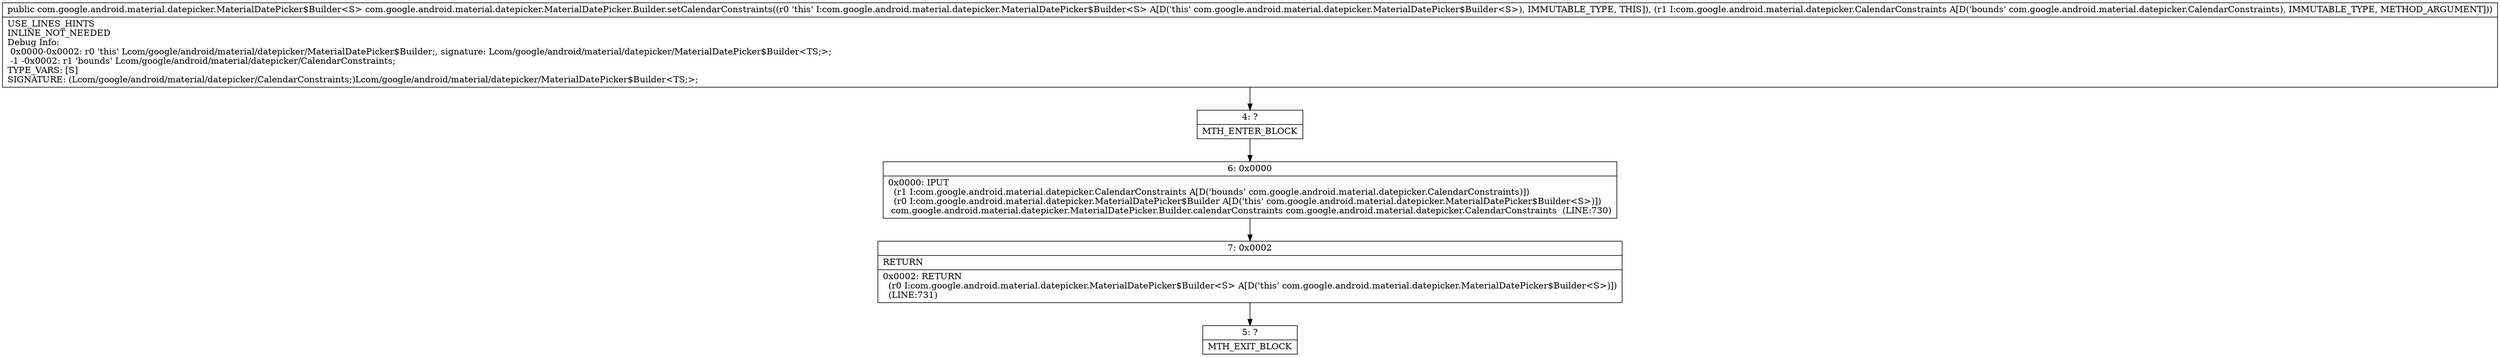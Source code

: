 digraph "CFG forcom.google.android.material.datepicker.MaterialDatePicker.Builder.setCalendarConstraints(Lcom\/google\/android\/material\/datepicker\/CalendarConstraints;)Lcom\/google\/android\/material\/datepicker\/MaterialDatePicker$Builder;" {
Node_4 [shape=record,label="{4\:\ ?|MTH_ENTER_BLOCK\l}"];
Node_6 [shape=record,label="{6\:\ 0x0000|0x0000: IPUT  \l  (r1 I:com.google.android.material.datepicker.CalendarConstraints A[D('bounds' com.google.android.material.datepicker.CalendarConstraints)])\l  (r0 I:com.google.android.material.datepicker.MaterialDatePicker$Builder A[D('this' com.google.android.material.datepicker.MaterialDatePicker$Builder\<S\>)])\l com.google.android.material.datepicker.MaterialDatePicker.Builder.calendarConstraints com.google.android.material.datepicker.CalendarConstraints  (LINE:730)\l}"];
Node_7 [shape=record,label="{7\:\ 0x0002|RETURN\l|0x0002: RETURN  \l  (r0 I:com.google.android.material.datepicker.MaterialDatePicker$Builder\<S\> A[D('this' com.google.android.material.datepicker.MaterialDatePicker$Builder\<S\>)])\l  (LINE:731)\l}"];
Node_5 [shape=record,label="{5\:\ ?|MTH_EXIT_BLOCK\l}"];
MethodNode[shape=record,label="{public com.google.android.material.datepicker.MaterialDatePicker$Builder\<S\> com.google.android.material.datepicker.MaterialDatePicker.Builder.setCalendarConstraints((r0 'this' I:com.google.android.material.datepicker.MaterialDatePicker$Builder\<S\> A[D('this' com.google.android.material.datepicker.MaterialDatePicker$Builder\<S\>), IMMUTABLE_TYPE, THIS]), (r1 I:com.google.android.material.datepicker.CalendarConstraints A[D('bounds' com.google.android.material.datepicker.CalendarConstraints), IMMUTABLE_TYPE, METHOD_ARGUMENT]))  | USE_LINES_HINTS\lINLINE_NOT_NEEDED\lDebug Info:\l  0x0000\-0x0002: r0 'this' Lcom\/google\/android\/material\/datepicker\/MaterialDatePicker$Builder;, signature: Lcom\/google\/android\/material\/datepicker\/MaterialDatePicker$Builder\<TS;\>;\l  \-1 \-0x0002: r1 'bounds' Lcom\/google\/android\/material\/datepicker\/CalendarConstraints;\lTYPE_VARS: [S]\lSIGNATURE: (Lcom\/google\/android\/material\/datepicker\/CalendarConstraints;)Lcom\/google\/android\/material\/datepicker\/MaterialDatePicker$Builder\<TS;\>;\l}"];
MethodNode -> Node_4;Node_4 -> Node_6;
Node_6 -> Node_7;
Node_7 -> Node_5;
}

